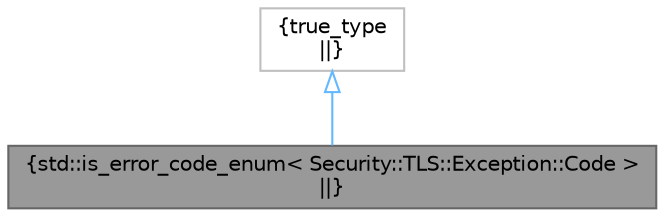 digraph "std::is_error_code_enum&lt; Security::TLS::Exception::Code &gt;"
{
 // LATEX_PDF_SIZE
  bgcolor="transparent";
  edge [fontname=Helvetica,fontsize=10,labelfontname=Helvetica,labelfontsize=10];
  node [fontname=Helvetica,fontsize=10,shape=box,height=0.2,width=0.4];
  Node1 [label="{std::is_error_code_enum\< Security::TLS::Exception::Code \>\n||}",height=0.2,width=0.4,color="gray40", fillcolor="grey60", style="filled", fontcolor="black",tooltip=" "];
  Node2 -> Node1 [dir="back",color="steelblue1",style="solid",arrowtail="onormal"];
  Node2 [label="{true_type\n||}",height=0.2,width=0.4,color="grey75", fillcolor="white", style="filled",URL="/tmp/build/x64/Release/Stream/tag.xml$d6/ddf/classtrue__type.html",tooltip=" "];
}
